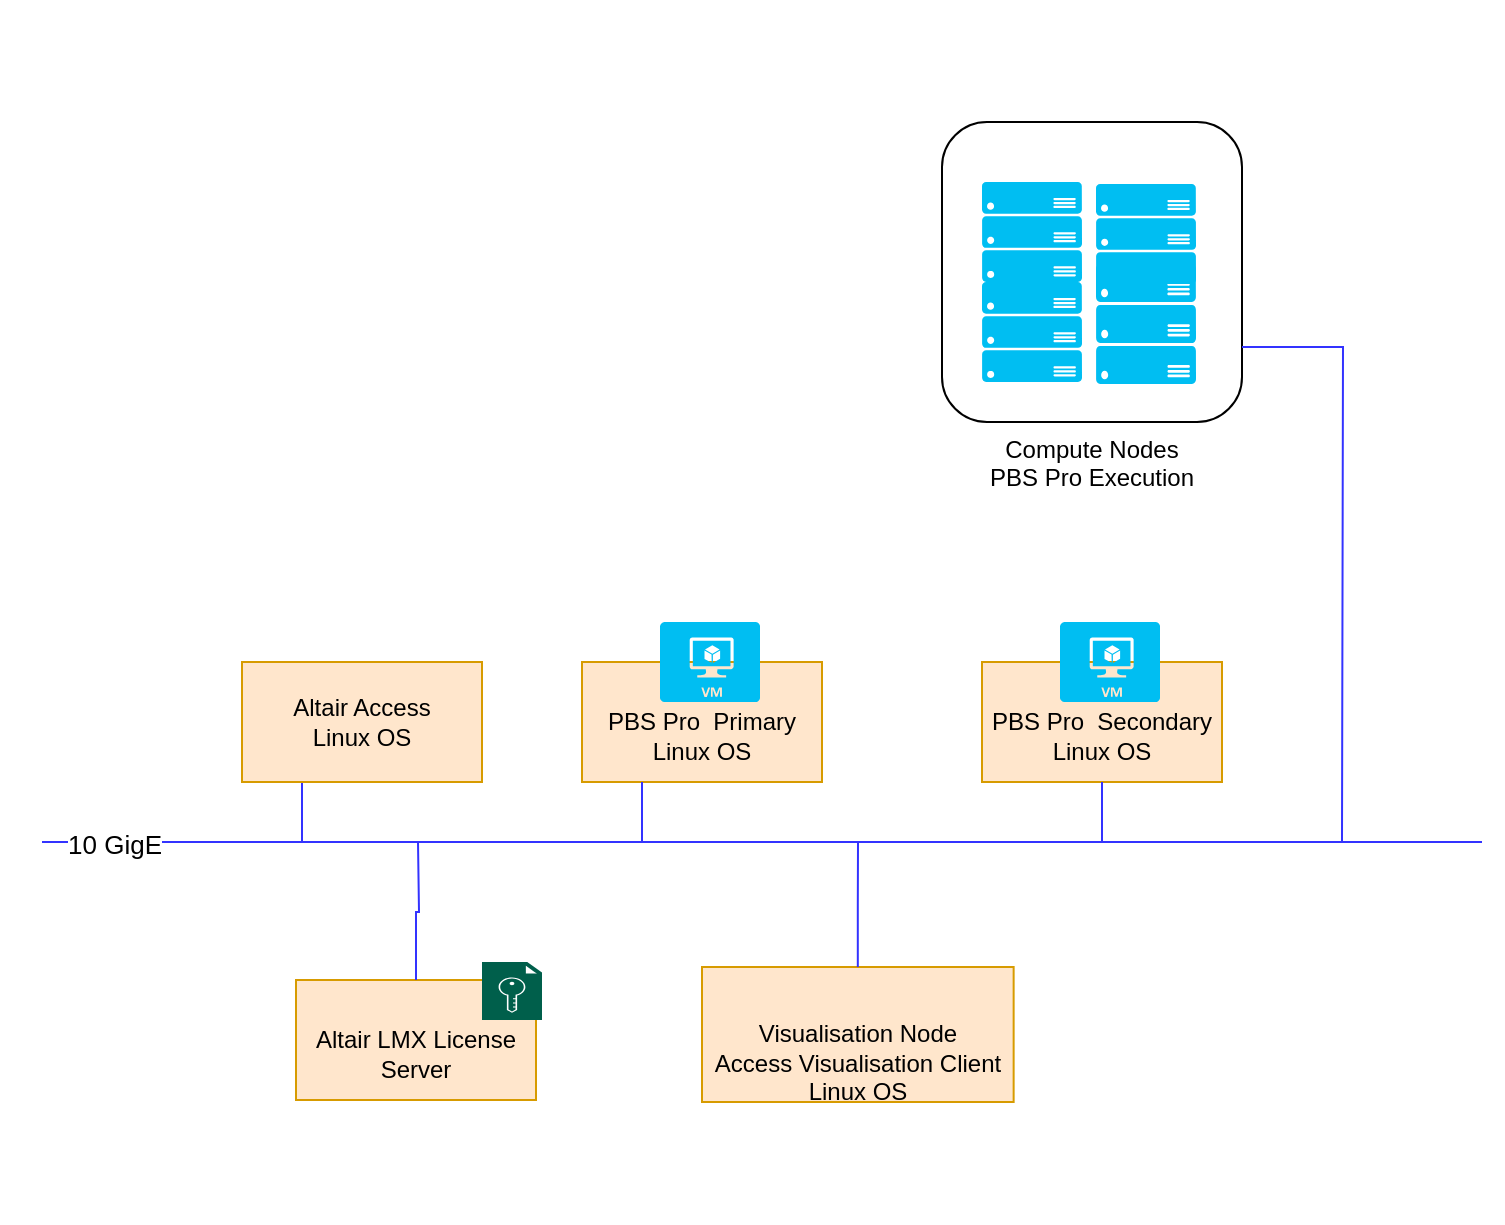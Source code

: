 <mxfile version="17.1.1" type="github">
  <diagram id="HHhNP4SVwIDUWHWwpKeL" name="Page-1">
    <mxGraphModel dx="1599" dy="1069" grid="1" gridSize="10" guides="1" tooltips="1" connect="1" arrows="1" fold="1" page="1" pageScale="1" pageWidth="827" pageHeight="1169" math="0" shadow="0">
      <root>
        <mxCell id="0" />
        <mxCell id="1" parent="0" />
        <mxCell id="YsyHnd-0THPUY1DzU66A-9" value="" style="group" vertex="1" connectable="0" parent="1">
          <mxGeometry x="400" y="640" width="174" height="90" as="geometry" />
        </mxCell>
        <mxCell id="YsyHnd-0THPUY1DzU66A-8" value="&lt;br&gt;&lt;br&gt;Visualisation Node&lt;br&gt;Access Visualisation Client&lt;br&gt;Linux OS" style="rounded=0;whiteSpace=wrap;html=1;fillColor=#ffe6cc;strokeColor=#d79b00;" vertex="1" parent="YsyHnd-0THPUY1DzU66A-9">
          <mxGeometry y="22.5" width="155.821" height="67.5" as="geometry" />
        </mxCell>
        <mxCell id="YsyHnd-0THPUY1DzU66A-6" value="" style="shape=image;html=1;verticalAlign=top;verticalLabelPosition=bottom;labelBackgroundColor=#ffffff;imageAspect=0;aspect=fixed;image=https://cdn2.iconfinder.com/data/icons/gnomeicontheme/24x24/stock/image/stock_graphics-align-bottom.png" vertex="1" parent="YsyHnd-0THPUY1DzU66A-9">
          <mxGeometry x="116.866" width="44" height="44" as="geometry" />
        </mxCell>
        <mxCell id="YsyHnd-0THPUY1DzU66A-10" value="" style="group" vertex="1" connectable="0" parent="1">
          <mxGeometry x="340" y="490" width="120" height="80" as="geometry" />
        </mxCell>
        <mxCell id="YsyHnd-0THPUY1DzU66A-1" value="&lt;br&gt;PBS Pro &amp;nbsp;Primary&lt;br&gt;Linux OS" style="rounded=0;whiteSpace=wrap;html=1;fillColor=#ffe6cc;strokeColor=#d79b00;" vertex="1" parent="YsyHnd-0THPUY1DzU66A-10">
          <mxGeometry y="20" width="120" height="60" as="geometry" />
        </mxCell>
        <mxCell id="YsyHnd-0THPUY1DzU66A-2" value="" style="verticalLabelPosition=bottom;html=1;verticalAlign=top;align=center;strokeColor=none;fillColor=#00BEF2;shape=mxgraph.azure.virtual_machine;" vertex="1" parent="YsyHnd-0THPUY1DzU66A-10">
          <mxGeometry x="39" width="50" height="40" as="geometry" />
        </mxCell>
        <mxCell id="YsyHnd-0THPUY1DzU66A-11" value="" style="group" vertex="1" connectable="0" parent="1">
          <mxGeometry x="540" y="490" width="120" height="80" as="geometry" />
        </mxCell>
        <mxCell id="YsyHnd-0THPUY1DzU66A-3" value="&lt;br&gt;PBS Pro &amp;nbsp;Secondary&lt;br&gt;Linux OS" style="rounded=0;whiteSpace=wrap;html=1;fillColor=#ffe6cc;strokeColor=#d79b00;" vertex="1" parent="YsyHnd-0THPUY1DzU66A-11">
          <mxGeometry y="20" width="120" height="60" as="geometry" />
        </mxCell>
        <mxCell id="YsyHnd-0THPUY1DzU66A-4" value="" style="verticalLabelPosition=bottom;html=1;verticalAlign=top;align=center;strokeColor=none;fillColor=#00BEF2;shape=mxgraph.azure.virtual_machine;" vertex="1" parent="YsyHnd-0THPUY1DzU66A-11">
          <mxGeometry x="39" width="50" height="40" as="geometry" />
        </mxCell>
        <mxCell id="YsyHnd-0THPUY1DzU66A-38" style="edgeStyle=orthogonalEdgeStyle;rounded=0;orthogonalLoop=1;jettySize=auto;html=1;exitX=0.25;exitY=1;exitDx=0;exitDy=0;endArrow=none;endFill=0;strokeColor=#3333FF;" edge="1" parent="1" source="YsyHnd-0THPUY1DzU66A-27">
          <mxGeometry relative="1" as="geometry">
            <mxPoint x="200" y="600" as="targetPoint" />
          </mxGeometry>
        </mxCell>
        <mxCell id="YsyHnd-0THPUY1DzU66A-27" value="Altair Access&lt;br&gt;Linux OS" style="rounded=0;whiteSpace=wrap;html=1;fillColor=#ffe6cc;strokeColor=#d79b00;" vertex="1" parent="1">
          <mxGeometry x="170" y="510" width="120" height="60" as="geometry" />
        </mxCell>
        <mxCell id="YsyHnd-0THPUY1DzU66A-28" value="" style="group" vertex="1" connectable="0" parent="1">
          <mxGeometry x="198" y="660" width="122" height="69" as="geometry" />
        </mxCell>
        <mxCell id="YsyHnd-0THPUY1DzU66A-15" value="&lt;br&gt;Altair LMX License Server" style="rounded=0;whiteSpace=wrap;html=1;fillColor=#ffe6cc;strokeColor=#d79b00;" vertex="1" parent="YsyHnd-0THPUY1DzU66A-28">
          <mxGeometry x="-1" y="9" width="120" height="60" as="geometry" />
        </mxCell>
        <mxCell id="YsyHnd-0THPUY1DzU66A-16" value="" style="sketch=0;pointerEvents=1;shadow=0;dashed=0;html=1;strokeColor=none;fillColor=#005F4B;labelPosition=center;verticalLabelPosition=bottom;verticalAlign=top;align=center;outlineConnect=0;shape=mxgraph.veeam2.license_file;" vertex="1" parent="YsyHnd-0THPUY1DzU66A-28">
          <mxGeometry x="92" width="30" height="29" as="geometry" />
        </mxCell>
        <mxCell id="YsyHnd-0THPUY1DzU66A-29" value="" style="group" vertex="1" connectable="0" parent="1">
          <mxGeometry x="520" y="210" width="183" height="230.5" as="geometry" />
        </mxCell>
        <mxCell id="YsyHnd-0THPUY1DzU66A-25" value="Compute Nodes&lt;br&gt;PBS Pro Execution" style="rounded=1;whiteSpace=wrap;html=1;fillColor=none;labelPosition=center;verticalLabelPosition=bottom;align=center;verticalAlign=top;" vertex="1" parent="YsyHnd-0THPUY1DzU66A-29">
          <mxGeometry y="30" width="150" height="150" as="geometry" />
        </mxCell>
        <mxCell id="YsyHnd-0THPUY1DzU66A-26" value="" style="group" vertex="1" connectable="0" parent="YsyHnd-0THPUY1DzU66A-29">
          <mxGeometry x="20" y="60" width="163" height="170.5" as="geometry" />
        </mxCell>
        <mxCell id="YsyHnd-0THPUY1DzU66A-20" value="" style="verticalLabelPosition=bottom;html=1;verticalAlign=top;align=center;strokeColor=none;fillColor=#00BEF2;shape=mxgraph.azure.server_rack;" vertex="1" parent="YsyHnd-0THPUY1DzU66A-26">
          <mxGeometry width="50" height="50" as="geometry" />
        </mxCell>
        <mxCell id="YsyHnd-0THPUY1DzU66A-21" value="" style="verticalLabelPosition=bottom;html=1;verticalAlign=top;align=center;strokeColor=none;fillColor=#00BEF2;shape=mxgraph.azure.server_rack;" vertex="1" parent="YsyHnd-0THPUY1DzU66A-26">
          <mxGeometry y="50" width="50" height="50" as="geometry" />
        </mxCell>
        <mxCell id="YsyHnd-0THPUY1DzU66A-22" value="" style="verticalLabelPosition=bottom;html=1;verticalAlign=top;align=center;strokeColor=none;fillColor=#00BEF2;shape=mxgraph.azure.server_rack;" vertex="1" parent="YsyHnd-0THPUY1DzU66A-26">
          <mxGeometry x="57" y="1" width="50" height="50" as="geometry" />
        </mxCell>
        <mxCell id="YsyHnd-0THPUY1DzU66A-23" value="" style="verticalLabelPosition=bottom;html=1;verticalAlign=top;align=center;strokeColor=none;fillColor=#00BEF2;shape=mxgraph.azure.server_rack;" vertex="1" parent="YsyHnd-0THPUY1DzU66A-26">
          <mxGeometry x="57" y="41" width="50" height="60" as="geometry" />
        </mxCell>
        <mxCell id="YsyHnd-0THPUY1DzU66A-24" value="" style="shape=image;imageAspect=0;aspect=fixed;verticalLabelPosition=bottom;verticalAlign=top;image=https://upload.wikimedia.org/wikipedia/commons/thumb/e/e6/OpenStack®_Logo_2016.svg/2560px-OpenStack®_Logo_2016.svg.png;" vertex="1" parent="YsyHnd-0THPUY1DzU66A-29">
          <mxGeometry x="23.21" width="103.59" height="50" as="geometry" />
        </mxCell>
        <mxCell id="YsyHnd-0THPUY1DzU66A-31" value="" style="endArrow=none;html=1;rounded=0;strokeColor=#3333FF;" edge="1" parent="1">
          <mxGeometry width="50" height="50" relative="1" as="geometry">
            <mxPoint x="70" y="600" as="sourcePoint" />
            <mxPoint x="790" y="600" as="targetPoint" />
          </mxGeometry>
        </mxCell>
        <mxCell id="YsyHnd-0THPUY1DzU66A-39" value="10 GigE" style="edgeLabel;html=1;align=center;verticalAlign=middle;resizable=0;points=[];fontSize=13;" vertex="1" connectable="0" parent="YsyHnd-0THPUY1DzU66A-31">
          <mxGeometry x="-0.9" y="-1" relative="1" as="geometry">
            <mxPoint as="offset" />
          </mxGeometry>
        </mxCell>
        <mxCell id="YsyHnd-0THPUY1DzU66A-32" style="edgeStyle=orthogonalEdgeStyle;rounded=0;orthogonalLoop=1;jettySize=auto;html=1;endArrow=none;endFill=0;strokeColor=#3333FF;" edge="1" parent="1" source="YsyHnd-0THPUY1DzU66A-15">
          <mxGeometry relative="1" as="geometry">
            <mxPoint x="258" y="600" as="targetPoint" />
          </mxGeometry>
        </mxCell>
        <mxCell id="YsyHnd-0THPUY1DzU66A-34" style="edgeStyle=orthogonalEdgeStyle;rounded=0;orthogonalLoop=1;jettySize=auto;html=1;exitX=0.25;exitY=1;exitDx=0;exitDy=0;endArrow=none;endFill=0;strokeColor=#3333FF;" edge="1" parent="1" source="YsyHnd-0THPUY1DzU66A-1">
          <mxGeometry relative="1" as="geometry">
            <mxPoint x="370" y="600" as="targetPoint" />
          </mxGeometry>
        </mxCell>
        <mxCell id="YsyHnd-0THPUY1DzU66A-35" style="edgeStyle=orthogonalEdgeStyle;rounded=0;orthogonalLoop=1;jettySize=auto;html=1;exitX=0.5;exitY=0;exitDx=0;exitDy=0;endArrow=none;endFill=0;strokeColor=#3333FF;" edge="1" parent="1" source="YsyHnd-0THPUY1DzU66A-8">
          <mxGeometry relative="1" as="geometry">
            <mxPoint x="478" y="600" as="targetPoint" />
          </mxGeometry>
        </mxCell>
        <mxCell id="YsyHnd-0THPUY1DzU66A-36" style="edgeStyle=orthogonalEdgeStyle;rounded=0;orthogonalLoop=1;jettySize=auto;html=1;exitX=0.5;exitY=1;exitDx=0;exitDy=0;endArrow=none;endFill=0;strokeColor=#3333FF;" edge="1" parent="1" source="YsyHnd-0THPUY1DzU66A-3">
          <mxGeometry relative="1" as="geometry">
            <mxPoint x="600" y="600" as="targetPoint" />
          </mxGeometry>
        </mxCell>
        <mxCell id="YsyHnd-0THPUY1DzU66A-37" style="edgeStyle=orthogonalEdgeStyle;rounded=0;orthogonalLoop=1;jettySize=auto;html=1;exitX=1;exitY=0.75;exitDx=0;exitDy=0;endArrow=none;endFill=0;strokeColor=#3333FF;" edge="1" parent="1" source="YsyHnd-0THPUY1DzU66A-25">
          <mxGeometry relative="1" as="geometry">
            <mxPoint x="720" y="600" as="targetPoint" />
          </mxGeometry>
        </mxCell>
        <mxCell id="YsyHnd-0THPUY1DzU66A-40" value="" style="rounded=0;whiteSpace=wrap;html=1;fontSize=13;fillColor=none;strokeColor=#FFFFFF;" vertex="1" parent="1">
          <mxGeometry x="50" y="180" width="750" height="610" as="geometry" />
        </mxCell>
      </root>
    </mxGraphModel>
  </diagram>
</mxfile>
